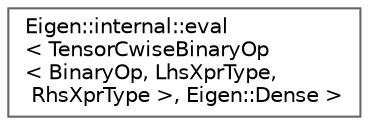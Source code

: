 digraph "类继承关系图"
{
 // LATEX_PDF_SIZE
  bgcolor="transparent";
  edge [fontname=Helvetica,fontsize=10,labelfontname=Helvetica,labelfontsize=10];
  node [fontname=Helvetica,fontsize=10,shape=box,height=0.2,width=0.4];
  rankdir="LR";
  Node0 [id="Node000000",label="Eigen::internal::eval\l\< TensorCwiseBinaryOp\l\< BinaryOp, LhsXprType,\l RhsXprType \>, Eigen::Dense \>",height=0.2,width=0.4,color="grey40", fillcolor="white", style="filled",URL="$struct_eigen_1_1internal_1_1eval_3_01_tensor_cwise_binary_op_3_01_binary_op_00_01_lhs_xpr_type_07911fe375dfab05cfcedb209a79e59fe.html",tooltip=" "];
}
